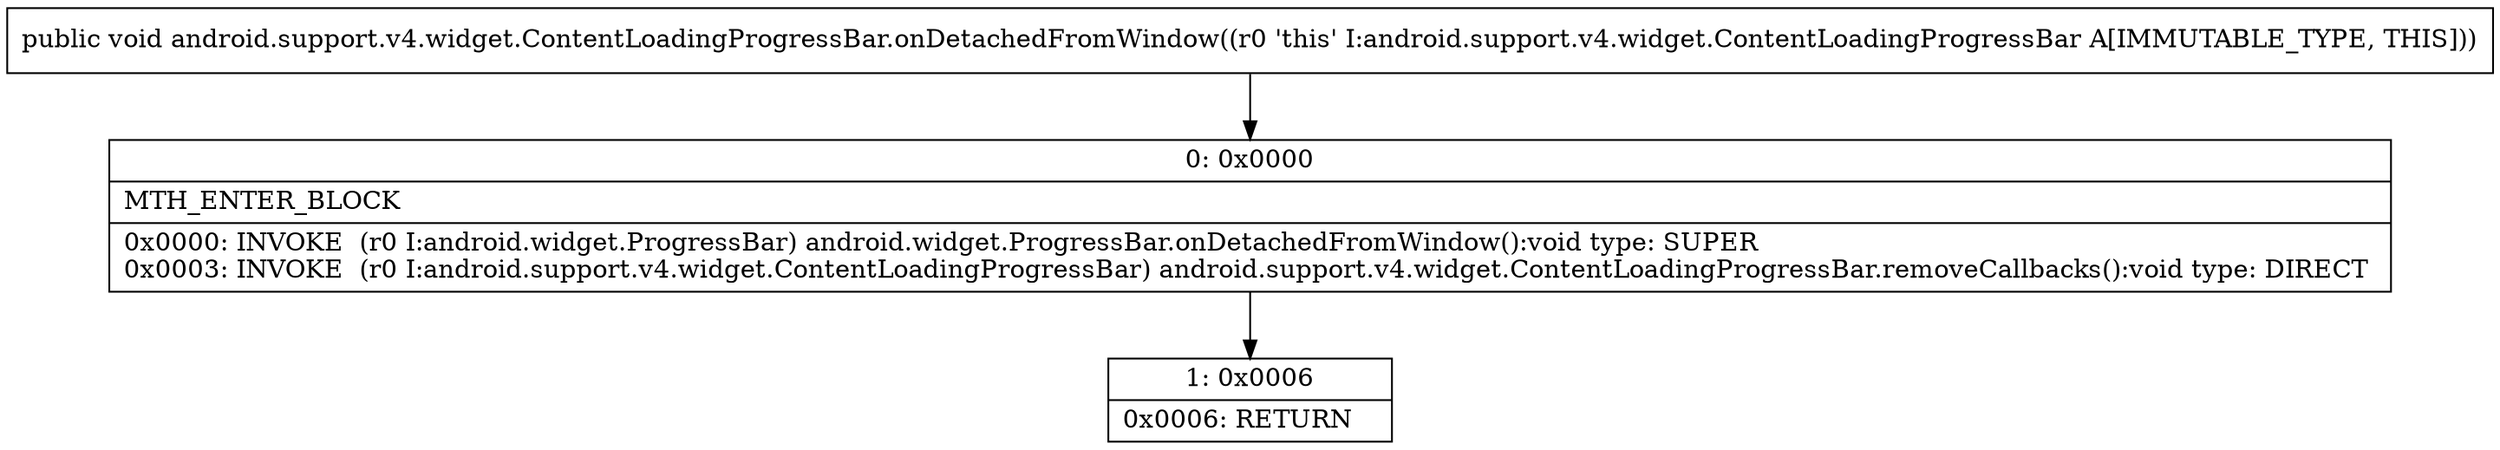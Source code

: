 digraph "CFG forandroid.support.v4.widget.ContentLoadingProgressBar.onDetachedFromWindow()V" {
Node_0 [shape=record,label="{0\:\ 0x0000|MTH_ENTER_BLOCK\l|0x0000: INVOKE  (r0 I:android.widget.ProgressBar) android.widget.ProgressBar.onDetachedFromWindow():void type: SUPER \l0x0003: INVOKE  (r0 I:android.support.v4.widget.ContentLoadingProgressBar) android.support.v4.widget.ContentLoadingProgressBar.removeCallbacks():void type: DIRECT \l}"];
Node_1 [shape=record,label="{1\:\ 0x0006|0x0006: RETURN   \l}"];
MethodNode[shape=record,label="{public void android.support.v4.widget.ContentLoadingProgressBar.onDetachedFromWindow((r0 'this' I:android.support.v4.widget.ContentLoadingProgressBar A[IMMUTABLE_TYPE, THIS])) }"];
MethodNode -> Node_0;
Node_0 -> Node_1;
}

